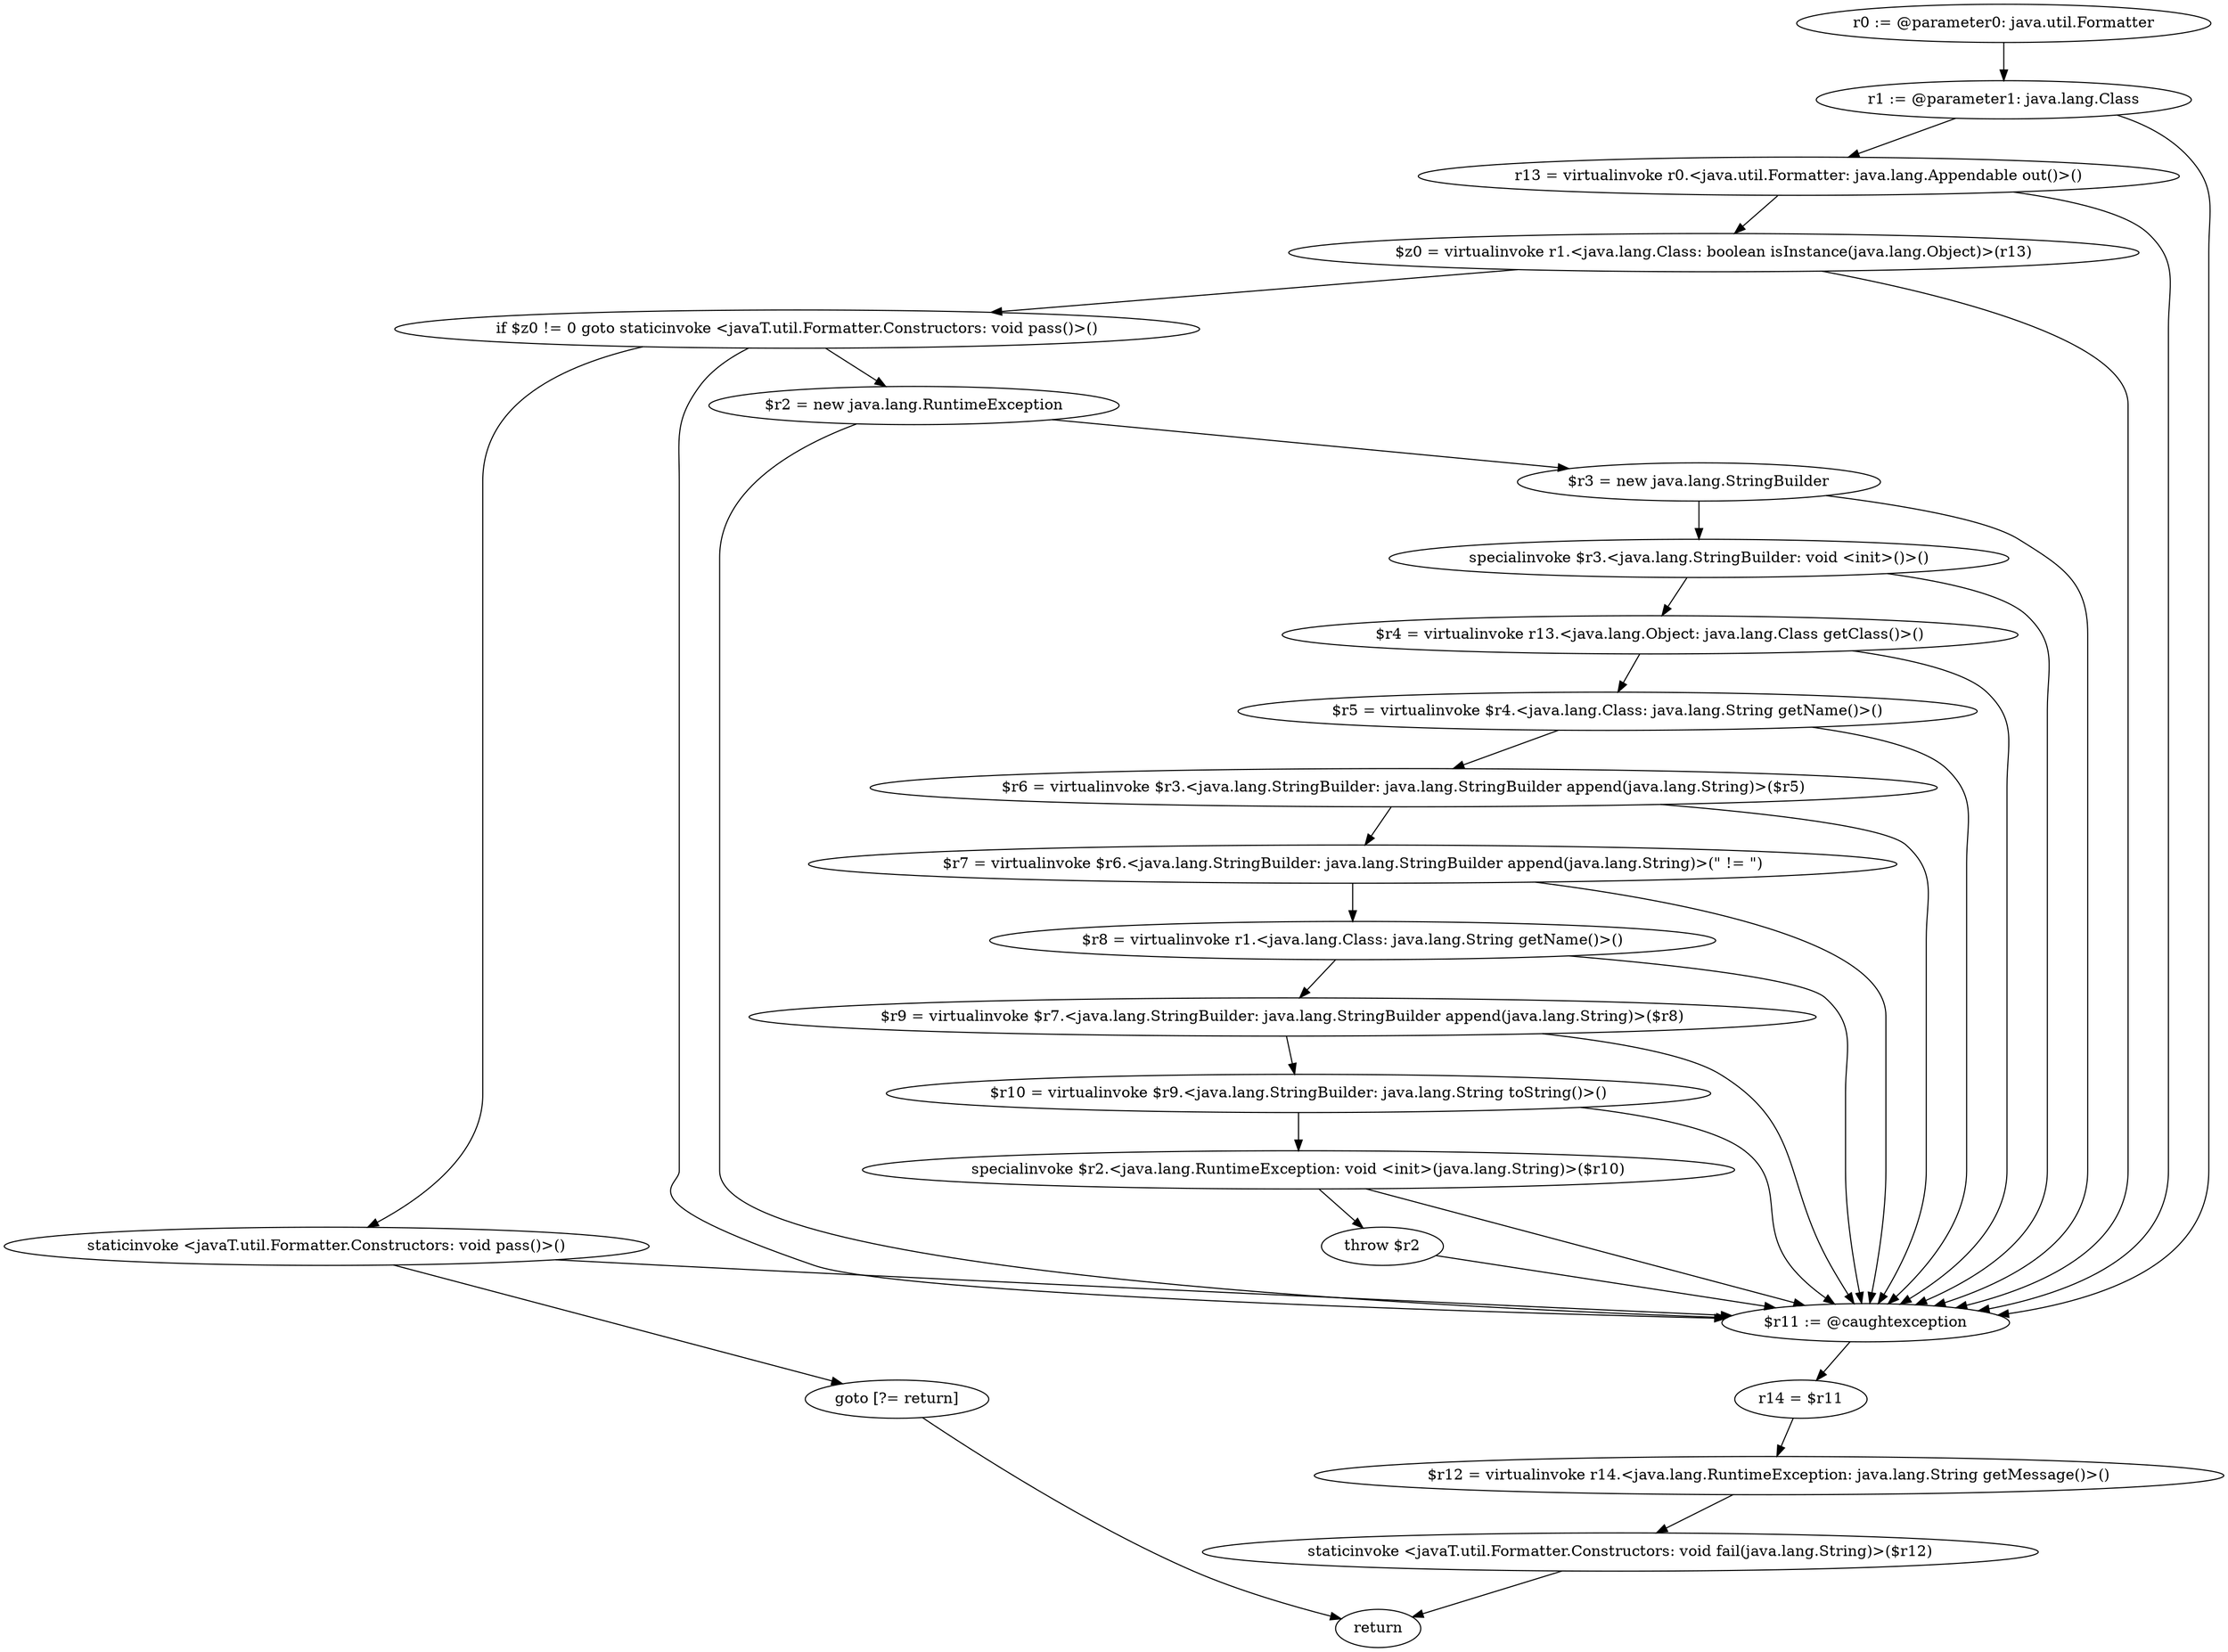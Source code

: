 digraph "unitGraph" {
    "r0 := @parameter0: java.util.Formatter"
    "r1 := @parameter1: java.lang.Class"
    "r13 = virtualinvoke r0.<java.util.Formatter: java.lang.Appendable out()>()"
    "$z0 = virtualinvoke r1.<java.lang.Class: boolean isInstance(java.lang.Object)>(r13)"
    "if $z0 != 0 goto staticinvoke <javaT.util.Formatter.Constructors: void pass()>()"
    "$r2 = new java.lang.RuntimeException"
    "$r3 = new java.lang.StringBuilder"
    "specialinvoke $r3.<java.lang.StringBuilder: void <init>()>()"
    "$r4 = virtualinvoke r13.<java.lang.Object: java.lang.Class getClass()>()"
    "$r5 = virtualinvoke $r4.<java.lang.Class: java.lang.String getName()>()"
    "$r6 = virtualinvoke $r3.<java.lang.StringBuilder: java.lang.StringBuilder append(java.lang.String)>($r5)"
    "$r7 = virtualinvoke $r6.<java.lang.StringBuilder: java.lang.StringBuilder append(java.lang.String)>(\" != \")"
    "$r8 = virtualinvoke r1.<java.lang.Class: java.lang.String getName()>()"
    "$r9 = virtualinvoke $r7.<java.lang.StringBuilder: java.lang.StringBuilder append(java.lang.String)>($r8)"
    "$r10 = virtualinvoke $r9.<java.lang.StringBuilder: java.lang.String toString()>()"
    "specialinvoke $r2.<java.lang.RuntimeException: void <init>(java.lang.String)>($r10)"
    "throw $r2"
    "staticinvoke <javaT.util.Formatter.Constructors: void pass()>()"
    "goto [?= return]"
    "$r11 := @caughtexception"
    "r14 = $r11"
    "$r12 = virtualinvoke r14.<java.lang.RuntimeException: java.lang.String getMessage()>()"
    "staticinvoke <javaT.util.Formatter.Constructors: void fail(java.lang.String)>($r12)"
    "return"
    "r0 := @parameter0: java.util.Formatter"->"r1 := @parameter1: java.lang.Class";
    "r1 := @parameter1: java.lang.Class"->"r13 = virtualinvoke r0.<java.util.Formatter: java.lang.Appendable out()>()";
    "r1 := @parameter1: java.lang.Class"->"$r11 := @caughtexception";
    "r13 = virtualinvoke r0.<java.util.Formatter: java.lang.Appendable out()>()"->"$z0 = virtualinvoke r1.<java.lang.Class: boolean isInstance(java.lang.Object)>(r13)";
    "r13 = virtualinvoke r0.<java.util.Formatter: java.lang.Appendable out()>()"->"$r11 := @caughtexception";
    "$z0 = virtualinvoke r1.<java.lang.Class: boolean isInstance(java.lang.Object)>(r13)"->"if $z0 != 0 goto staticinvoke <javaT.util.Formatter.Constructors: void pass()>()";
    "$z0 = virtualinvoke r1.<java.lang.Class: boolean isInstance(java.lang.Object)>(r13)"->"$r11 := @caughtexception";
    "if $z0 != 0 goto staticinvoke <javaT.util.Formatter.Constructors: void pass()>()"->"$r2 = new java.lang.RuntimeException";
    "if $z0 != 0 goto staticinvoke <javaT.util.Formatter.Constructors: void pass()>()"->"staticinvoke <javaT.util.Formatter.Constructors: void pass()>()";
    "if $z0 != 0 goto staticinvoke <javaT.util.Formatter.Constructors: void pass()>()"->"$r11 := @caughtexception";
    "$r2 = new java.lang.RuntimeException"->"$r3 = new java.lang.StringBuilder";
    "$r2 = new java.lang.RuntimeException"->"$r11 := @caughtexception";
    "$r3 = new java.lang.StringBuilder"->"specialinvoke $r3.<java.lang.StringBuilder: void <init>()>()";
    "$r3 = new java.lang.StringBuilder"->"$r11 := @caughtexception";
    "specialinvoke $r3.<java.lang.StringBuilder: void <init>()>()"->"$r4 = virtualinvoke r13.<java.lang.Object: java.lang.Class getClass()>()";
    "specialinvoke $r3.<java.lang.StringBuilder: void <init>()>()"->"$r11 := @caughtexception";
    "$r4 = virtualinvoke r13.<java.lang.Object: java.lang.Class getClass()>()"->"$r5 = virtualinvoke $r4.<java.lang.Class: java.lang.String getName()>()";
    "$r4 = virtualinvoke r13.<java.lang.Object: java.lang.Class getClass()>()"->"$r11 := @caughtexception";
    "$r5 = virtualinvoke $r4.<java.lang.Class: java.lang.String getName()>()"->"$r6 = virtualinvoke $r3.<java.lang.StringBuilder: java.lang.StringBuilder append(java.lang.String)>($r5)";
    "$r5 = virtualinvoke $r4.<java.lang.Class: java.lang.String getName()>()"->"$r11 := @caughtexception";
    "$r6 = virtualinvoke $r3.<java.lang.StringBuilder: java.lang.StringBuilder append(java.lang.String)>($r5)"->"$r7 = virtualinvoke $r6.<java.lang.StringBuilder: java.lang.StringBuilder append(java.lang.String)>(\" != \")";
    "$r6 = virtualinvoke $r3.<java.lang.StringBuilder: java.lang.StringBuilder append(java.lang.String)>($r5)"->"$r11 := @caughtexception";
    "$r7 = virtualinvoke $r6.<java.lang.StringBuilder: java.lang.StringBuilder append(java.lang.String)>(\" != \")"->"$r8 = virtualinvoke r1.<java.lang.Class: java.lang.String getName()>()";
    "$r7 = virtualinvoke $r6.<java.lang.StringBuilder: java.lang.StringBuilder append(java.lang.String)>(\" != \")"->"$r11 := @caughtexception";
    "$r8 = virtualinvoke r1.<java.lang.Class: java.lang.String getName()>()"->"$r9 = virtualinvoke $r7.<java.lang.StringBuilder: java.lang.StringBuilder append(java.lang.String)>($r8)";
    "$r8 = virtualinvoke r1.<java.lang.Class: java.lang.String getName()>()"->"$r11 := @caughtexception";
    "$r9 = virtualinvoke $r7.<java.lang.StringBuilder: java.lang.StringBuilder append(java.lang.String)>($r8)"->"$r10 = virtualinvoke $r9.<java.lang.StringBuilder: java.lang.String toString()>()";
    "$r9 = virtualinvoke $r7.<java.lang.StringBuilder: java.lang.StringBuilder append(java.lang.String)>($r8)"->"$r11 := @caughtexception";
    "$r10 = virtualinvoke $r9.<java.lang.StringBuilder: java.lang.String toString()>()"->"specialinvoke $r2.<java.lang.RuntimeException: void <init>(java.lang.String)>($r10)";
    "$r10 = virtualinvoke $r9.<java.lang.StringBuilder: java.lang.String toString()>()"->"$r11 := @caughtexception";
    "specialinvoke $r2.<java.lang.RuntimeException: void <init>(java.lang.String)>($r10)"->"throw $r2";
    "specialinvoke $r2.<java.lang.RuntimeException: void <init>(java.lang.String)>($r10)"->"$r11 := @caughtexception";
    "throw $r2"->"$r11 := @caughtexception";
    "staticinvoke <javaT.util.Formatter.Constructors: void pass()>()"->"goto [?= return]";
    "staticinvoke <javaT.util.Formatter.Constructors: void pass()>()"->"$r11 := @caughtexception";
    "goto [?= return]"->"return";
    "$r11 := @caughtexception"->"r14 = $r11";
    "r14 = $r11"->"$r12 = virtualinvoke r14.<java.lang.RuntimeException: java.lang.String getMessage()>()";
    "$r12 = virtualinvoke r14.<java.lang.RuntimeException: java.lang.String getMessage()>()"->"staticinvoke <javaT.util.Formatter.Constructors: void fail(java.lang.String)>($r12)";
    "staticinvoke <javaT.util.Formatter.Constructors: void fail(java.lang.String)>($r12)"->"return";
}
